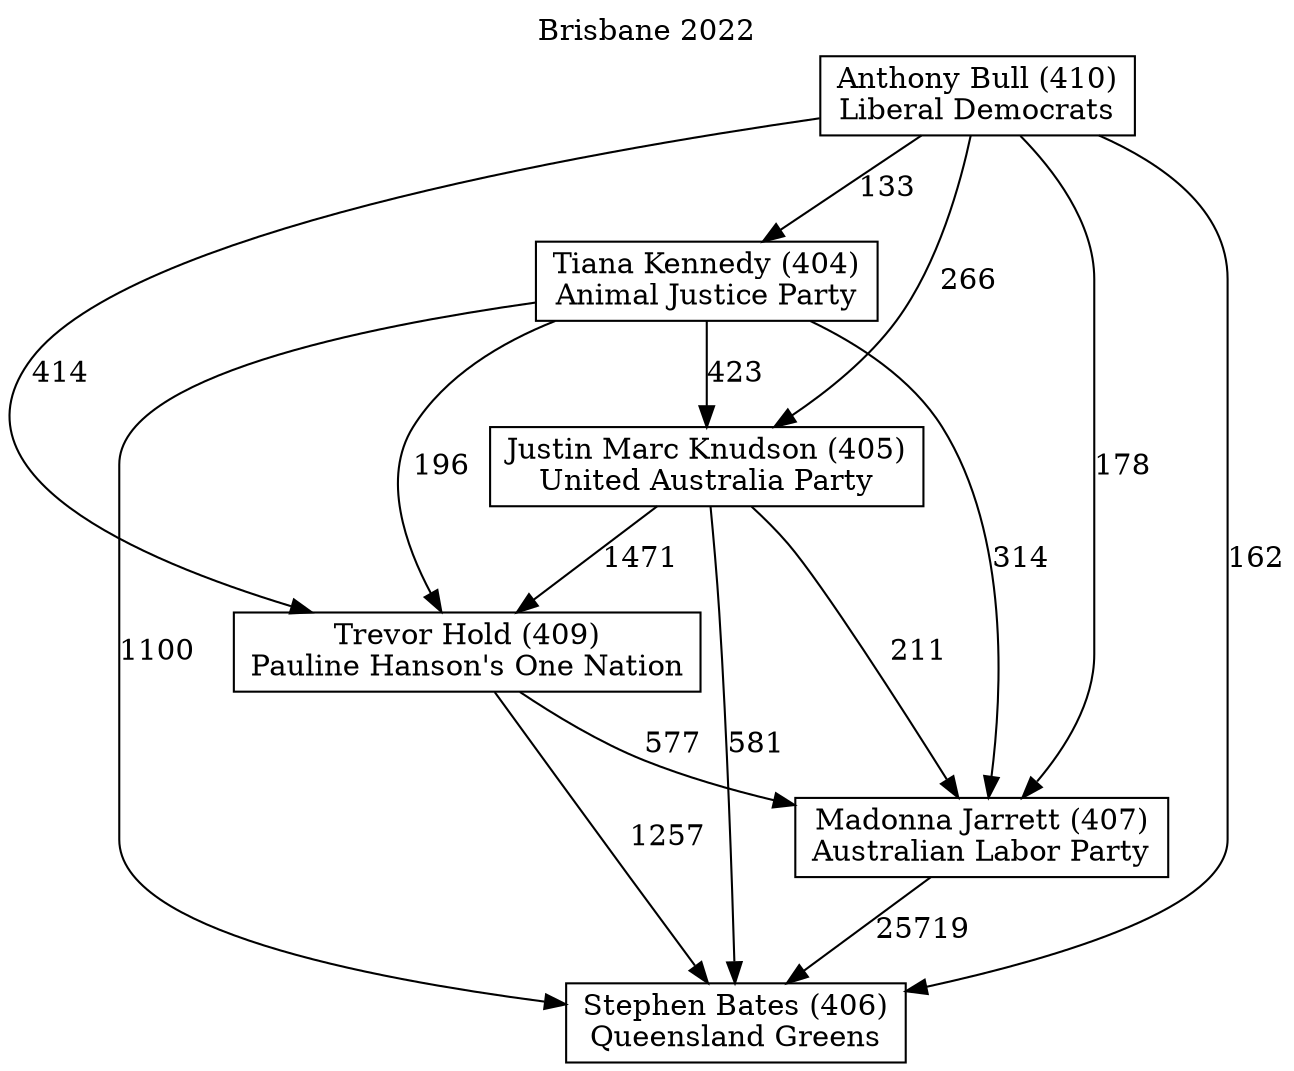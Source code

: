 // House preference flow
digraph "Stephen Bates (406)_Brisbane_2022" {
	graph [label="Brisbane 2022" labelloc=t mclimit=10]
	node [shape=box]
	"Tiana Kennedy (404)" [label="Tiana Kennedy (404)
Animal Justice Party"]
	"Trevor Hold (409)" [label="Trevor Hold (409)
Pauline Hanson's One Nation"]
	"Anthony Bull (410)" [label="Anthony Bull (410)
Liberal Democrats"]
	"Madonna Jarrett (407)" [label="Madonna Jarrett (407)
Australian Labor Party"]
	"Stephen Bates (406)" [label="Stephen Bates (406)
Queensland Greens"]
	"Justin Marc Knudson (405)" [label="Justin Marc Knudson (405)
United Australia Party"]
	"Anthony Bull (410)" -> "Madonna Jarrett (407)" [label=178]
	"Tiana Kennedy (404)" -> "Stephen Bates (406)" [label=1100]
	"Madonna Jarrett (407)" -> "Stephen Bates (406)" [label=25719]
	"Justin Marc Knudson (405)" -> "Stephen Bates (406)" [label=581]
	"Anthony Bull (410)" -> "Tiana Kennedy (404)" [label=133]
	"Justin Marc Knudson (405)" -> "Trevor Hold (409)" [label=1471]
	"Tiana Kennedy (404)" -> "Madonna Jarrett (407)" [label=314]
	"Anthony Bull (410)" -> "Stephen Bates (406)" [label=162]
	"Anthony Bull (410)" -> "Justin Marc Knudson (405)" [label=266]
	"Tiana Kennedy (404)" -> "Justin Marc Knudson (405)" [label=423]
	"Justin Marc Knudson (405)" -> "Madonna Jarrett (407)" [label=211]
	"Trevor Hold (409)" -> "Madonna Jarrett (407)" [label=577]
	"Trevor Hold (409)" -> "Stephen Bates (406)" [label=1257]
	"Anthony Bull (410)" -> "Trevor Hold (409)" [label=414]
	"Tiana Kennedy (404)" -> "Trevor Hold (409)" [label=196]
}
